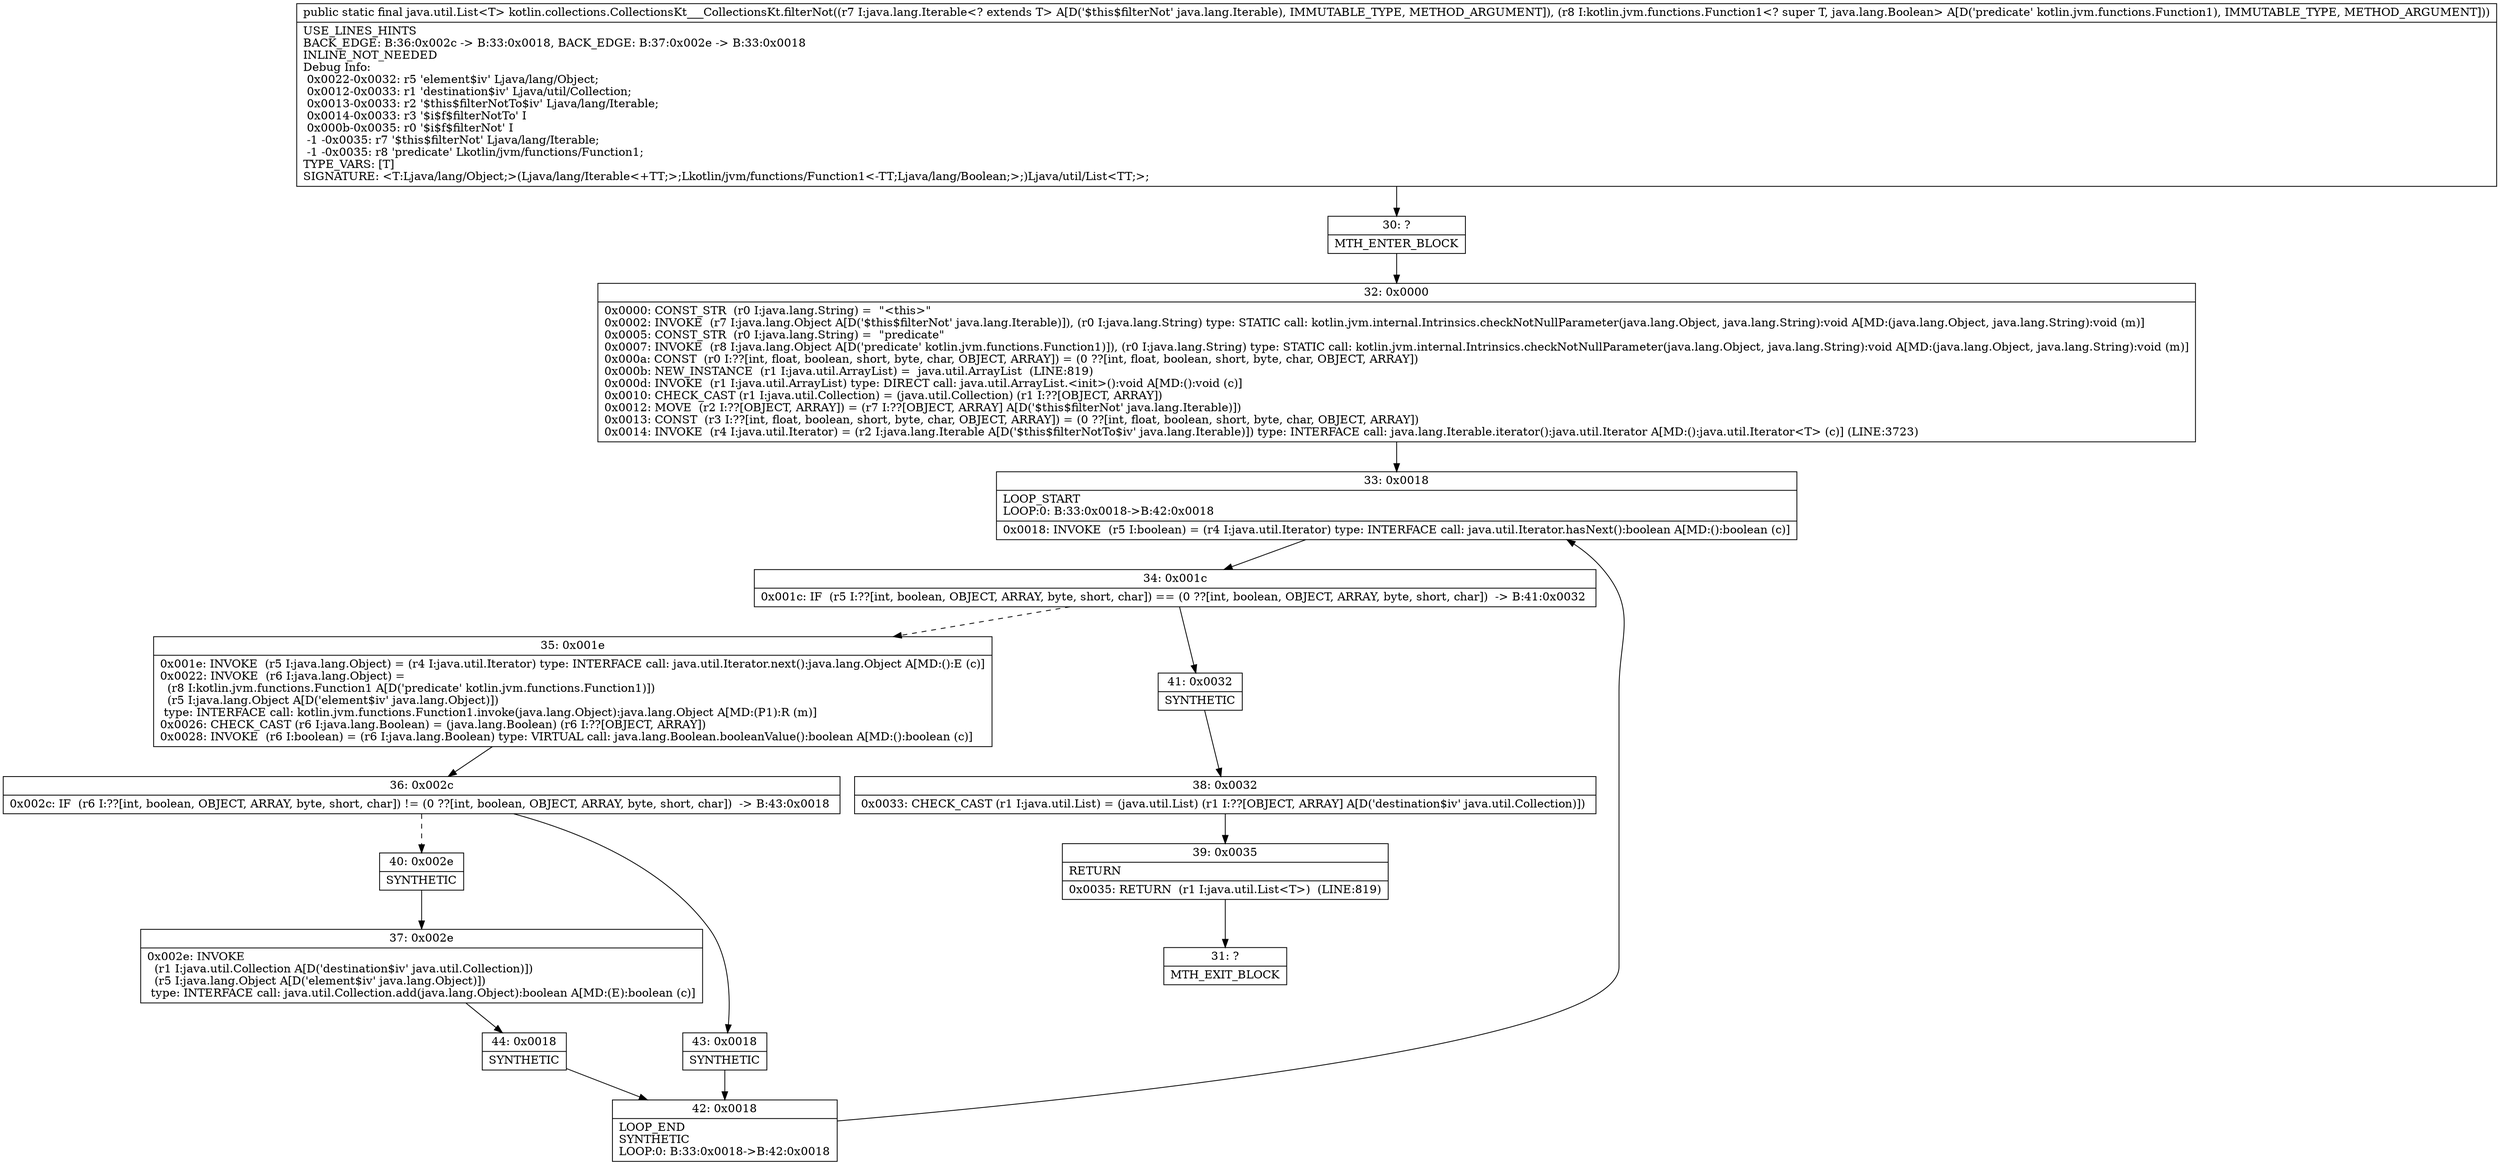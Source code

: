 digraph "CFG forkotlin.collections.CollectionsKt___CollectionsKt.filterNot(Ljava\/lang\/Iterable;Lkotlin\/jvm\/functions\/Function1;)Ljava\/util\/List;" {
Node_30 [shape=record,label="{30\:\ ?|MTH_ENTER_BLOCK\l}"];
Node_32 [shape=record,label="{32\:\ 0x0000|0x0000: CONST_STR  (r0 I:java.lang.String) =  \"\<this\>\" \l0x0002: INVOKE  (r7 I:java.lang.Object A[D('$this$filterNot' java.lang.Iterable)]), (r0 I:java.lang.String) type: STATIC call: kotlin.jvm.internal.Intrinsics.checkNotNullParameter(java.lang.Object, java.lang.String):void A[MD:(java.lang.Object, java.lang.String):void (m)]\l0x0005: CONST_STR  (r0 I:java.lang.String) =  \"predicate\" \l0x0007: INVOKE  (r8 I:java.lang.Object A[D('predicate' kotlin.jvm.functions.Function1)]), (r0 I:java.lang.String) type: STATIC call: kotlin.jvm.internal.Intrinsics.checkNotNullParameter(java.lang.Object, java.lang.String):void A[MD:(java.lang.Object, java.lang.String):void (m)]\l0x000a: CONST  (r0 I:??[int, float, boolean, short, byte, char, OBJECT, ARRAY]) = (0 ??[int, float, boolean, short, byte, char, OBJECT, ARRAY]) \l0x000b: NEW_INSTANCE  (r1 I:java.util.ArrayList) =  java.util.ArrayList  (LINE:819)\l0x000d: INVOKE  (r1 I:java.util.ArrayList) type: DIRECT call: java.util.ArrayList.\<init\>():void A[MD:():void (c)]\l0x0010: CHECK_CAST (r1 I:java.util.Collection) = (java.util.Collection) (r1 I:??[OBJECT, ARRAY]) \l0x0012: MOVE  (r2 I:??[OBJECT, ARRAY]) = (r7 I:??[OBJECT, ARRAY] A[D('$this$filterNot' java.lang.Iterable)]) \l0x0013: CONST  (r3 I:??[int, float, boolean, short, byte, char, OBJECT, ARRAY]) = (0 ??[int, float, boolean, short, byte, char, OBJECT, ARRAY]) \l0x0014: INVOKE  (r4 I:java.util.Iterator) = (r2 I:java.lang.Iterable A[D('$this$filterNotTo$iv' java.lang.Iterable)]) type: INTERFACE call: java.lang.Iterable.iterator():java.util.Iterator A[MD:():java.util.Iterator\<T\> (c)] (LINE:3723)\l}"];
Node_33 [shape=record,label="{33\:\ 0x0018|LOOP_START\lLOOP:0: B:33:0x0018\-\>B:42:0x0018\l|0x0018: INVOKE  (r5 I:boolean) = (r4 I:java.util.Iterator) type: INTERFACE call: java.util.Iterator.hasNext():boolean A[MD:():boolean (c)]\l}"];
Node_34 [shape=record,label="{34\:\ 0x001c|0x001c: IF  (r5 I:??[int, boolean, OBJECT, ARRAY, byte, short, char]) == (0 ??[int, boolean, OBJECT, ARRAY, byte, short, char])  \-\> B:41:0x0032 \l}"];
Node_35 [shape=record,label="{35\:\ 0x001e|0x001e: INVOKE  (r5 I:java.lang.Object) = (r4 I:java.util.Iterator) type: INTERFACE call: java.util.Iterator.next():java.lang.Object A[MD:():E (c)]\l0x0022: INVOKE  (r6 I:java.lang.Object) = \l  (r8 I:kotlin.jvm.functions.Function1 A[D('predicate' kotlin.jvm.functions.Function1)])\l  (r5 I:java.lang.Object A[D('element$iv' java.lang.Object)])\l type: INTERFACE call: kotlin.jvm.functions.Function1.invoke(java.lang.Object):java.lang.Object A[MD:(P1):R (m)]\l0x0026: CHECK_CAST (r6 I:java.lang.Boolean) = (java.lang.Boolean) (r6 I:??[OBJECT, ARRAY]) \l0x0028: INVOKE  (r6 I:boolean) = (r6 I:java.lang.Boolean) type: VIRTUAL call: java.lang.Boolean.booleanValue():boolean A[MD:():boolean (c)]\l}"];
Node_36 [shape=record,label="{36\:\ 0x002c|0x002c: IF  (r6 I:??[int, boolean, OBJECT, ARRAY, byte, short, char]) != (0 ??[int, boolean, OBJECT, ARRAY, byte, short, char])  \-\> B:43:0x0018 \l}"];
Node_40 [shape=record,label="{40\:\ 0x002e|SYNTHETIC\l}"];
Node_37 [shape=record,label="{37\:\ 0x002e|0x002e: INVOKE  \l  (r1 I:java.util.Collection A[D('destination$iv' java.util.Collection)])\l  (r5 I:java.lang.Object A[D('element$iv' java.lang.Object)])\l type: INTERFACE call: java.util.Collection.add(java.lang.Object):boolean A[MD:(E):boolean (c)]\l}"];
Node_44 [shape=record,label="{44\:\ 0x0018|SYNTHETIC\l}"];
Node_42 [shape=record,label="{42\:\ 0x0018|LOOP_END\lSYNTHETIC\lLOOP:0: B:33:0x0018\-\>B:42:0x0018\l}"];
Node_43 [shape=record,label="{43\:\ 0x0018|SYNTHETIC\l}"];
Node_41 [shape=record,label="{41\:\ 0x0032|SYNTHETIC\l}"];
Node_38 [shape=record,label="{38\:\ 0x0032|0x0033: CHECK_CAST (r1 I:java.util.List) = (java.util.List) (r1 I:??[OBJECT, ARRAY] A[D('destination$iv' java.util.Collection)]) \l}"];
Node_39 [shape=record,label="{39\:\ 0x0035|RETURN\l|0x0035: RETURN  (r1 I:java.util.List\<T\>)  (LINE:819)\l}"];
Node_31 [shape=record,label="{31\:\ ?|MTH_EXIT_BLOCK\l}"];
MethodNode[shape=record,label="{public static final java.util.List\<T\> kotlin.collections.CollectionsKt___CollectionsKt.filterNot((r7 I:java.lang.Iterable\<? extends T\> A[D('$this$filterNot' java.lang.Iterable), IMMUTABLE_TYPE, METHOD_ARGUMENT]), (r8 I:kotlin.jvm.functions.Function1\<? super T, java.lang.Boolean\> A[D('predicate' kotlin.jvm.functions.Function1), IMMUTABLE_TYPE, METHOD_ARGUMENT]))  | USE_LINES_HINTS\lBACK_EDGE: B:36:0x002c \-\> B:33:0x0018, BACK_EDGE: B:37:0x002e \-\> B:33:0x0018\lINLINE_NOT_NEEDED\lDebug Info:\l  0x0022\-0x0032: r5 'element$iv' Ljava\/lang\/Object;\l  0x0012\-0x0033: r1 'destination$iv' Ljava\/util\/Collection;\l  0x0013\-0x0033: r2 '$this$filterNotTo$iv' Ljava\/lang\/Iterable;\l  0x0014\-0x0033: r3 '$i$f$filterNotTo' I\l  0x000b\-0x0035: r0 '$i$f$filterNot' I\l  \-1 \-0x0035: r7 '$this$filterNot' Ljava\/lang\/Iterable;\l  \-1 \-0x0035: r8 'predicate' Lkotlin\/jvm\/functions\/Function1;\lTYPE_VARS: [T]\lSIGNATURE: \<T:Ljava\/lang\/Object;\>(Ljava\/lang\/Iterable\<+TT;\>;Lkotlin\/jvm\/functions\/Function1\<\-TT;Ljava\/lang\/Boolean;\>;)Ljava\/util\/List\<TT;\>;\l}"];
MethodNode -> Node_30;Node_30 -> Node_32;
Node_32 -> Node_33;
Node_33 -> Node_34;
Node_34 -> Node_35[style=dashed];
Node_34 -> Node_41;
Node_35 -> Node_36;
Node_36 -> Node_40[style=dashed];
Node_36 -> Node_43;
Node_40 -> Node_37;
Node_37 -> Node_44;
Node_44 -> Node_42;
Node_42 -> Node_33;
Node_43 -> Node_42;
Node_41 -> Node_38;
Node_38 -> Node_39;
Node_39 -> Node_31;
}

